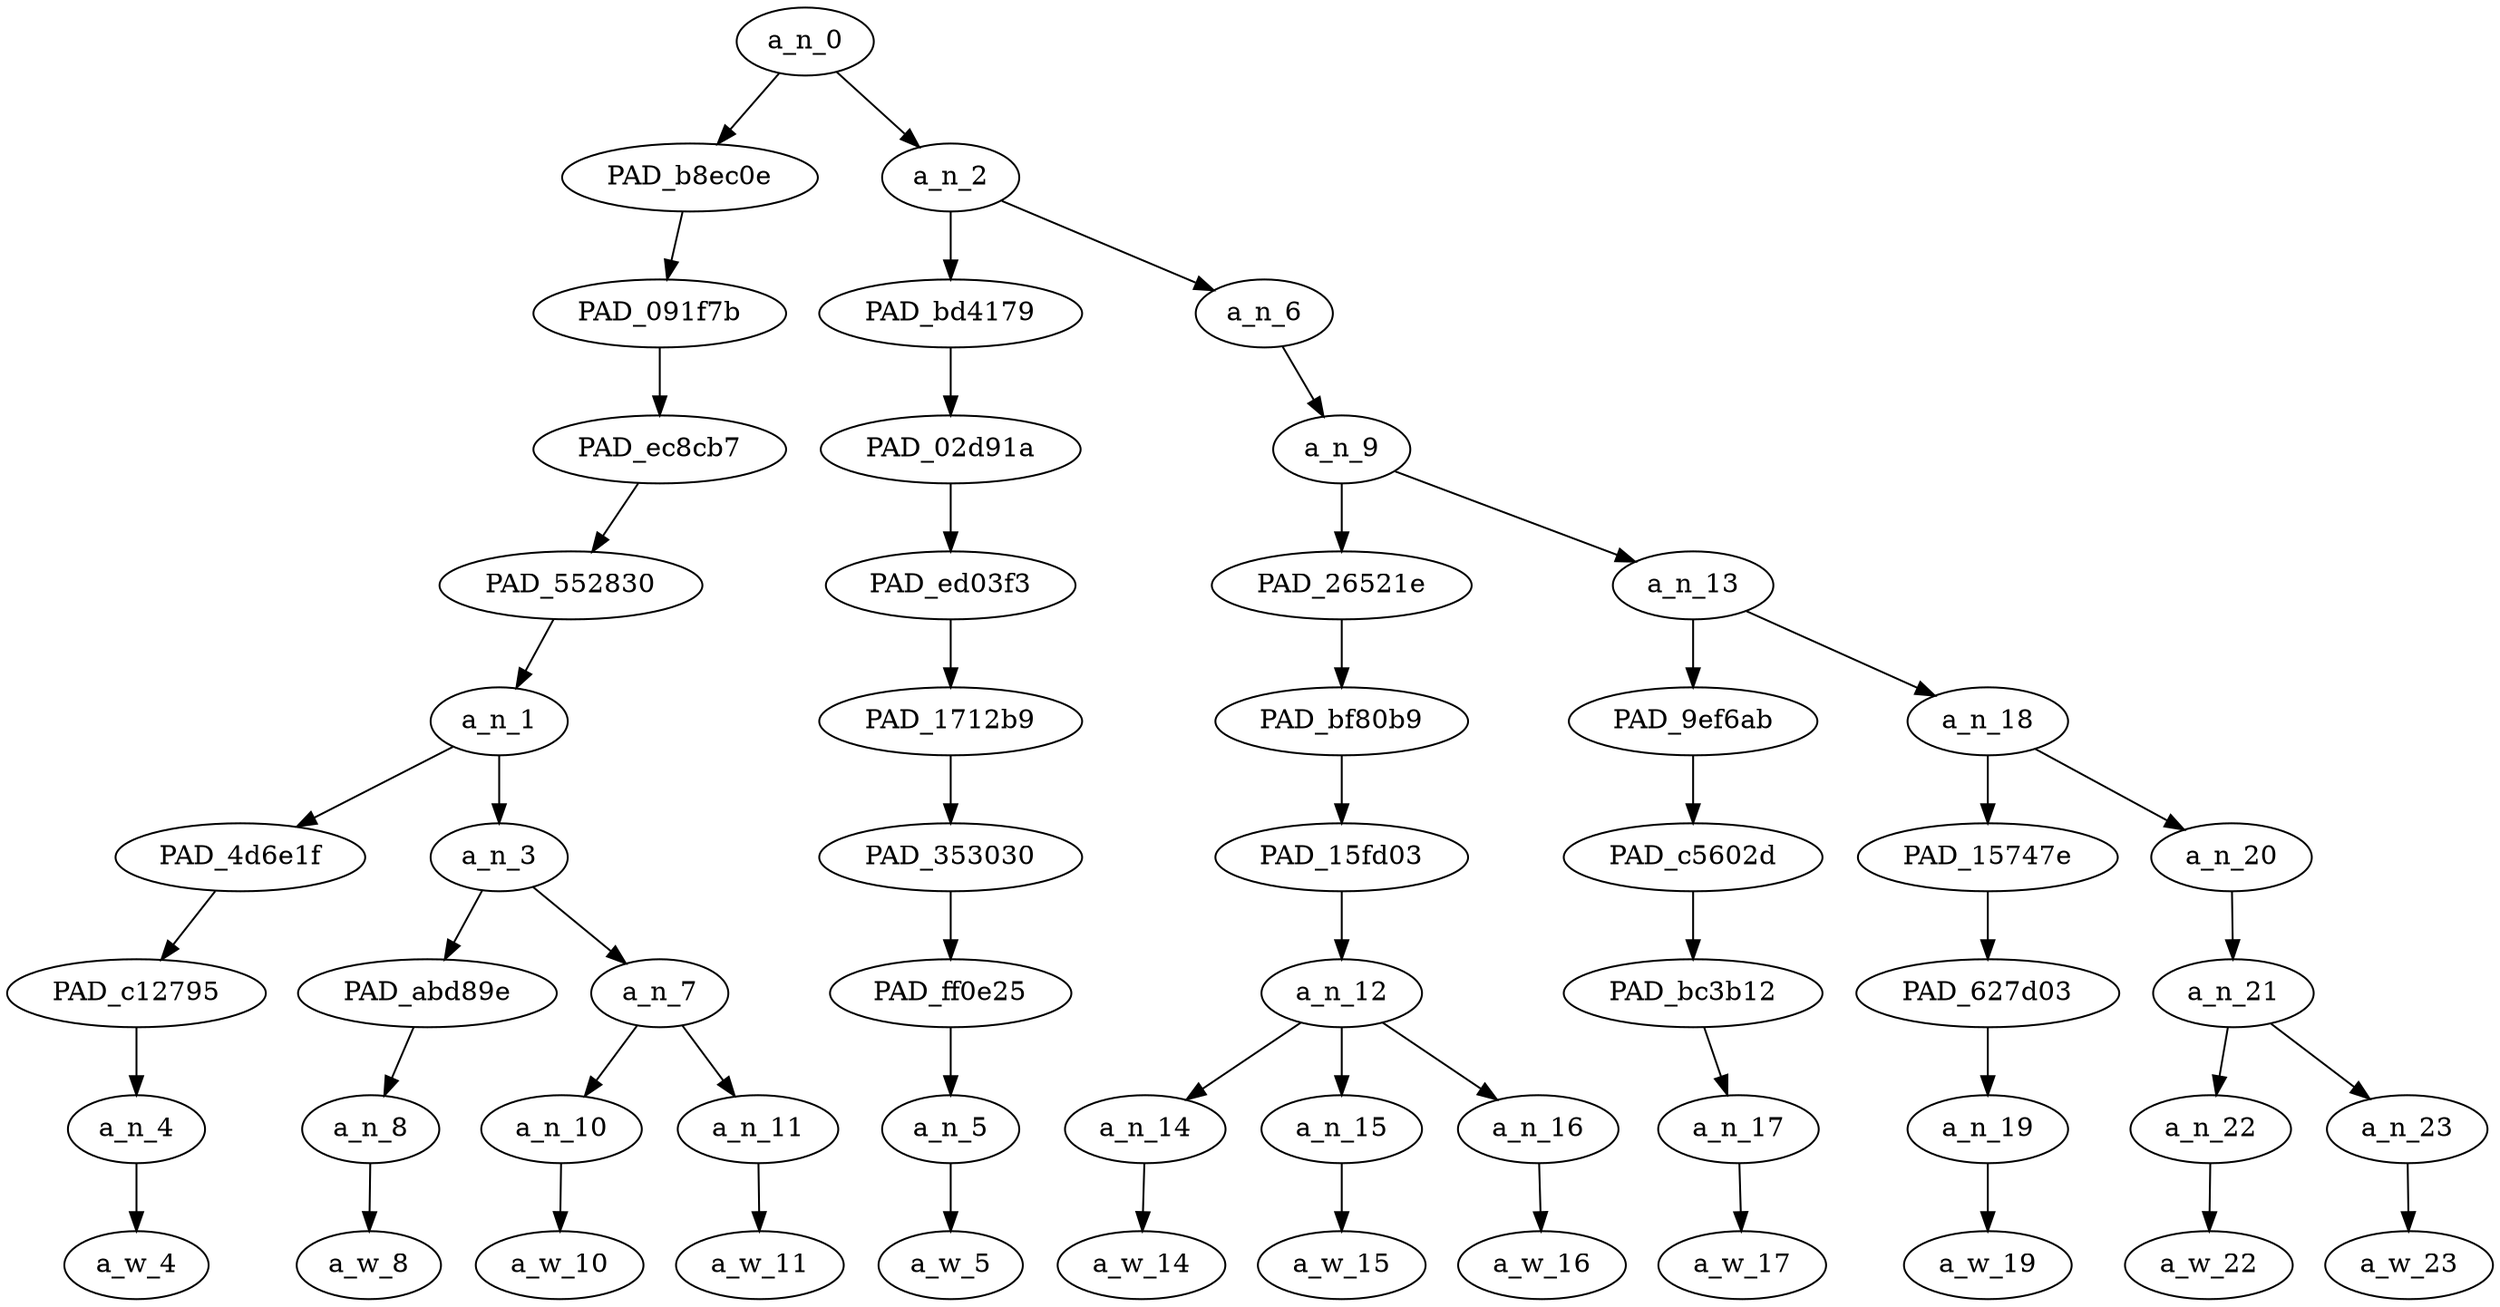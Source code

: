 strict digraph "" {
	a_n_0	[div_dir=1,
		index=0,
		level=9,
		pos="3.921875,9!",
		text_span="[0, 1, 2, 3, 4, 5, 6, 7, 8, 9, 10, 11]",
		value=1.00000000];
	PAD_b8ec0e	[div_dir=1,
		index=0,
		level=8,
		pos="2.125,8!",
		text_span="[0, 1, 2, 3]",
		value=0.58114576];
	a_n_0 -> PAD_b8ec0e;
	a_n_2	[div_dir=1,
		index=1,
		level=8,
		pos="5.71875,8!",
		text_span="[4, 5, 6, 7, 8, 9, 10, 11]",
		value=0.41808344];
	a_n_0 -> a_n_2;
	PAD_091f7b	[div_dir=1,
		index=0,
		level=7,
		pos="2.125,7!",
		text_span="[0, 1, 2, 3]",
		value=0.58114576];
	PAD_b8ec0e -> PAD_091f7b;
	PAD_ec8cb7	[div_dir=1,
		index=0,
		level=6,
		pos="2.125,6!",
		text_span="[0, 1, 2, 3]",
		value=0.58114576];
	PAD_091f7b -> PAD_ec8cb7;
	PAD_552830	[div_dir=1,
		index=0,
		level=5,
		pos="2.125,5!",
		text_span="[0, 1, 2, 3]",
		value=0.58114576];
	PAD_ec8cb7 -> PAD_552830;
	a_n_1	[div_dir=1,
		index=0,
		level=4,
		pos="2.125,4!",
		text_span="[0, 1, 2, 3]",
		value=0.58114576];
	PAD_552830 -> a_n_1;
	PAD_4d6e1f	[div_dir=1,
		index=1,
		level=3,
		pos="3.0,3!",
		text_span="[3]",
		value=0.28104980];
	a_n_1 -> PAD_4d6e1f;
	a_n_3	[div_dir=1,
		index=0,
		level=3,
		pos="1.25,3!",
		text_span="[0, 1, 2]",
		value=0.29929531];
	a_n_1 -> a_n_3;
	PAD_c12795	[div_dir=1,
		index=2,
		level=2,
		pos="3.0,2!",
		text_span="[3]",
		value=0.28104980];
	PAD_4d6e1f -> PAD_c12795;
	a_n_4	[div_dir=1,
		index=3,
		level=1,
		pos="3.0,1!",
		text_span="[3]",
		value=0.28104980];
	PAD_c12795 -> a_n_4;
	a_w_4	[div_dir=0,
		index=3,
		level=0,
		pos="3,0!",
		text_span="[3]",
		value=sheboons];
	a_n_4 -> a_w_4;
	PAD_abd89e	[div_dir=1,
		index=1,
		level=2,
		pos="2.0,2!",
		text_span="[2]",
		value=0.19832735];
	a_n_3 -> PAD_abd89e;
	a_n_7	[div_dir=1,
		index=0,
		level=2,
		pos="0.5,2!",
		text_span="[0, 1]",
		value=0.10081175];
	a_n_3 -> a_n_7;
	a_n_8	[div_dir=1,
		index=2,
		level=1,
		pos="2.0,1!",
		text_span="[2]",
		value=0.19832735];
	PAD_abd89e -> a_n_8;
	a_w_8	[div_dir=0,
		index=2,
		level=0,
		pos="2,0!",
		text_span="[2]",
		value=bootyful];
	a_n_8 -> a_w_8;
	a_n_10	[div_dir=1,
		index=0,
		level=1,
		pos="0.0,1!",
		text_span="[0]",
		value=0.05821242];
	a_n_7 -> a_n_10;
	a_n_11	[div_dir=-1,
		index=1,
		level=1,
		pos="1.0,1!",
		text_span="[1]",
		value=0.04246688];
	a_n_7 -> a_n_11;
	a_w_10	[div_dir=0,
		index=0,
		level=0,
		pos="0,0!",
		text_span="[0]",
		value=black];
	a_n_10 -> a_w_10;
	a_w_11	[div_dir=0,
		index=1,
		level=0,
		pos="1,0!",
		text_span="[1]",
		value=be];
	a_n_11 -> a_w_11;
	PAD_bd4179	[div_dir=-1,
		index=1,
		level=7,
		pos="4.0,7!",
		text_span="[4]",
		value=0.04049883];
	a_n_2 -> PAD_bd4179;
	a_n_6	[div_dir=1,
		index=2,
		level=7,
		pos="7.4375,7!",
		text_span="[5, 6, 7, 8, 9, 10, 11]",
		value=0.37727646];
	a_n_2 -> a_n_6;
	PAD_02d91a	[div_dir=-1,
		index=1,
		level=6,
		pos="4.0,6!",
		text_span="[4]",
		value=0.04049883];
	PAD_bd4179 -> PAD_02d91a;
	PAD_ed03f3	[div_dir=-1,
		index=1,
		level=5,
		pos="4.0,5!",
		text_span="[4]",
		value=0.04049883];
	PAD_02d91a -> PAD_ed03f3;
	PAD_1712b9	[div_dir=-1,
		index=1,
		level=4,
		pos="4.0,4!",
		text_span="[4]",
		value=0.04049883];
	PAD_ed03f3 -> PAD_1712b9;
	PAD_353030	[div_dir=-1,
		index=2,
		level=3,
		pos="4.0,3!",
		text_span="[4]",
		value=0.04049883];
	PAD_1712b9 -> PAD_353030;
	PAD_ff0e25	[div_dir=-1,
		index=3,
		level=2,
		pos="4.0,2!",
		text_span="[4]",
		value=0.04049883];
	PAD_353030 -> PAD_ff0e25;
	a_n_5	[div_dir=-1,
		index=4,
		level=1,
		pos="4.0,1!",
		text_span="[4]",
		value=0.04049883];
	PAD_ff0e25 -> a_n_5;
	a_w_5	[div_dir=0,
		index=4,
		level=0,
		pos="4,0!",
		text_span="[4]",
		value=something];
	a_n_5 -> a_w_5;
	a_n_9	[div_dir=1,
		index=2,
		level=6,
		pos="7.4375,6!",
		text_span="[5, 6, 7, 8, 9, 10, 11]",
		value=0.37690525];
	a_n_6 -> a_n_9;
	PAD_26521e	[div_dir=1,
		index=2,
		level=5,
		pos="6.0,5!",
		text_span="[5, 6, 7]",
		value=0.17636908];
	a_n_9 -> PAD_26521e;
	a_n_13	[div_dir=1,
		index=3,
		level=5,
		pos="8.875,5!",
		text_span="[8, 9, 10, 11]",
		value=0.20016495];
	a_n_9 -> a_n_13;
	PAD_bf80b9	[div_dir=1,
		index=2,
		level=4,
		pos="6.0,4!",
		text_span="[5, 6, 7]",
		value=0.17636908];
	PAD_26521e -> PAD_bf80b9;
	PAD_15fd03	[div_dir=1,
		index=3,
		level=3,
		pos="6.0,3!",
		text_span="[5, 6, 7]",
		value=0.17636908];
	PAD_bf80b9 -> PAD_15fd03;
	a_n_12	[div_dir=1,
		index=4,
		level=2,
		pos="6.0,2!",
		text_span="[5, 6, 7]",
		value=0.17636908];
	PAD_15fd03 -> a_n_12;
	a_n_14	[div_dir=-1,
		index=5,
		level=1,
		pos="5.0,1!",
		text_span="[5]",
		value=0.02691993];
	a_n_12 -> a_n_14;
	a_n_15	[div_dir=-1,
		index=6,
		level=1,
		pos="6.0,1!",
		text_span="[6]",
		value=0.03475641];
	a_n_12 -> a_n_15;
	a_n_16	[div_dir=1,
		index=7,
		level=1,
		pos="7.0,1!",
		text_span="[7]",
		value=0.11431305];
	a_n_12 -> a_n_16;
	a_w_14	[div_dir=0,
		index=5,
		level=0,
		pos="5,0!",
		text_span="[5]",
		value=even];
	a_n_14 -> a_w_14;
	a_w_15	[div_dir=0,
		index=6,
		level=0,
		pos="6,0!",
		text_span="[6]",
		value=their];
	a_n_15 -> a_w_15;
	a_w_16	[div_dir=0,
		index=7,
		level=0,
		pos="7,0!",
		text_span="[7]",
		value=gorillas];
	a_n_16 -> a_w_16;
	PAD_9ef6ab	[div_dir=1,
		index=3,
		level=4,
		pos="8.0,4!",
		text_span="[8]",
		value=0.08474244];
	a_n_13 -> PAD_9ef6ab;
	a_n_18	[div_dir=1,
		index=4,
		level=4,
		pos="9.75,4!",
		text_span="[9, 10, 11]",
		value=0.11526461];
	a_n_13 -> a_n_18;
	PAD_c5602d	[div_dir=1,
		index=4,
		level=3,
		pos="8.0,3!",
		text_span="[8]",
		value=0.08474244];
	PAD_9ef6ab -> PAD_c5602d;
	PAD_bc3b12	[div_dir=1,
		index=5,
		level=2,
		pos="8.0,2!",
		text_span="[8]",
		value=0.08474244];
	PAD_c5602d -> PAD_bc3b12;
	a_n_17	[div_dir=1,
		index=8,
		level=1,
		pos="8.0,1!",
		text_span="[8]",
		value=0.08474244];
	PAD_bc3b12 -> a_n_17;
	a_w_17	[div_dir=0,
		index=8,
		level=0,
		pos="8,0!",
		text_span="[8]",
		value=dont];
	a_n_17 -> a_w_17;
	PAD_15747e	[div_dir=1,
		index=5,
		level=3,
		pos="9.0,3!",
		text_span="[9]",
		value=0.03818864];
	a_n_18 -> PAD_15747e;
	a_n_20	[div_dir=1,
		index=6,
		level=3,
		pos="10.5,3!",
		text_span="[10, 11]",
		value=0.07691199];
	a_n_18 -> a_n_20;
	PAD_627d03	[div_dir=1,
		index=6,
		level=2,
		pos="9.0,2!",
		text_span="[9]",
		value=0.03818864];
	PAD_15747e -> PAD_627d03;
	a_n_19	[div_dir=1,
		index=9,
		level=1,
		pos="9.0,1!",
		text_span="[9]",
		value=0.03818864];
	PAD_627d03 -> a_n_19;
	a_w_19	[div_dir=0,
		index=9,
		level=0,
		pos="9,0!",
		text_span="[9]",
		value=want];
	a_n_19 -> a_w_19;
	a_n_21	[div_dir=1,
		index=7,
		level=2,
		pos="10.5,2!",
		text_span="[10, 11]",
		value=0.07678170];
	a_n_20 -> a_n_21;
	a_n_22	[div_dir=1,
		index=10,
		level=1,
		pos="10.0,1!",
		text_span="[10]",
		value=0.03622545];
	a_n_21 -> a_n_22;
	a_n_23	[div_dir=1,
		index=11,
		level=1,
		pos="11.0,1!",
		text_span="[11]",
		value=0.04042596];
	a_n_21 -> a_n_23;
	a_w_22	[div_dir=0,
		index=10,
		level=0,
		pos="10,0!",
		text_span="[10]",
		value=nobody];
	a_n_22 -> a_w_22;
	a_w_23	[div_dir=0,
		index=11,
		level=0,
		pos="11,0!",
		text_span="[11]",
		value=wants];
	a_n_23 -> a_w_23;
}
